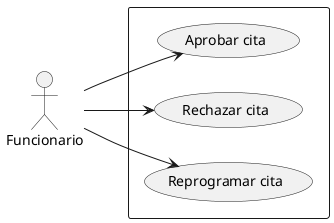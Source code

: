 @startuml CdU_AdministrarCita
left to right direction

actor "Funcionario" as Funcionario

rectangle {
    usecase "Aprobar cita" as AprobarCita
    usecase "Rechazar cita" as RechazarCita
    usecase "Reprogramar cita" as ReprogramarCita
}

Funcionario --> AprobarCita
Funcionario --> RechazarCita
Funcionario --> ReprogramarCita

@enduml
